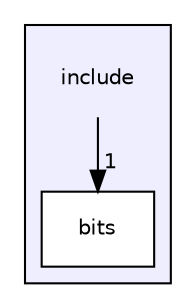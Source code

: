 digraph "include" {
  compound=true
  node [ fontsize="10", fontname="Helvetica"];
  edge [ labelfontsize="10", labelfontname="Helvetica"];
  subgraph clusterdir_d44c64559bbebec7f509842c48db8b23 {
    graph [ bgcolor="#eeeeff", pencolor="black", label="" URL="dir_d44c64559bbebec7f509842c48db8b23.html"];
    dir_d44c64559bbebec7f509842c48db8b23 [shape=plaintext label="include"];
    dir_f9621c3ca1e89864d2531ec1abf6d83b [shape=box label="bits" color="black" fillcolor="white" style="filled" URL="dir_f9621c3ca1e89864d2531ec1abf6d83b.html"];
  }
  dir_d44c64559bbebec7f509842c48db8b23->dir_f9621c3ca1e89864d2531ec1abf6d83b [headlabel="1", labeldistance=1.5 headhref="dir_000006_000007.html"];
}
